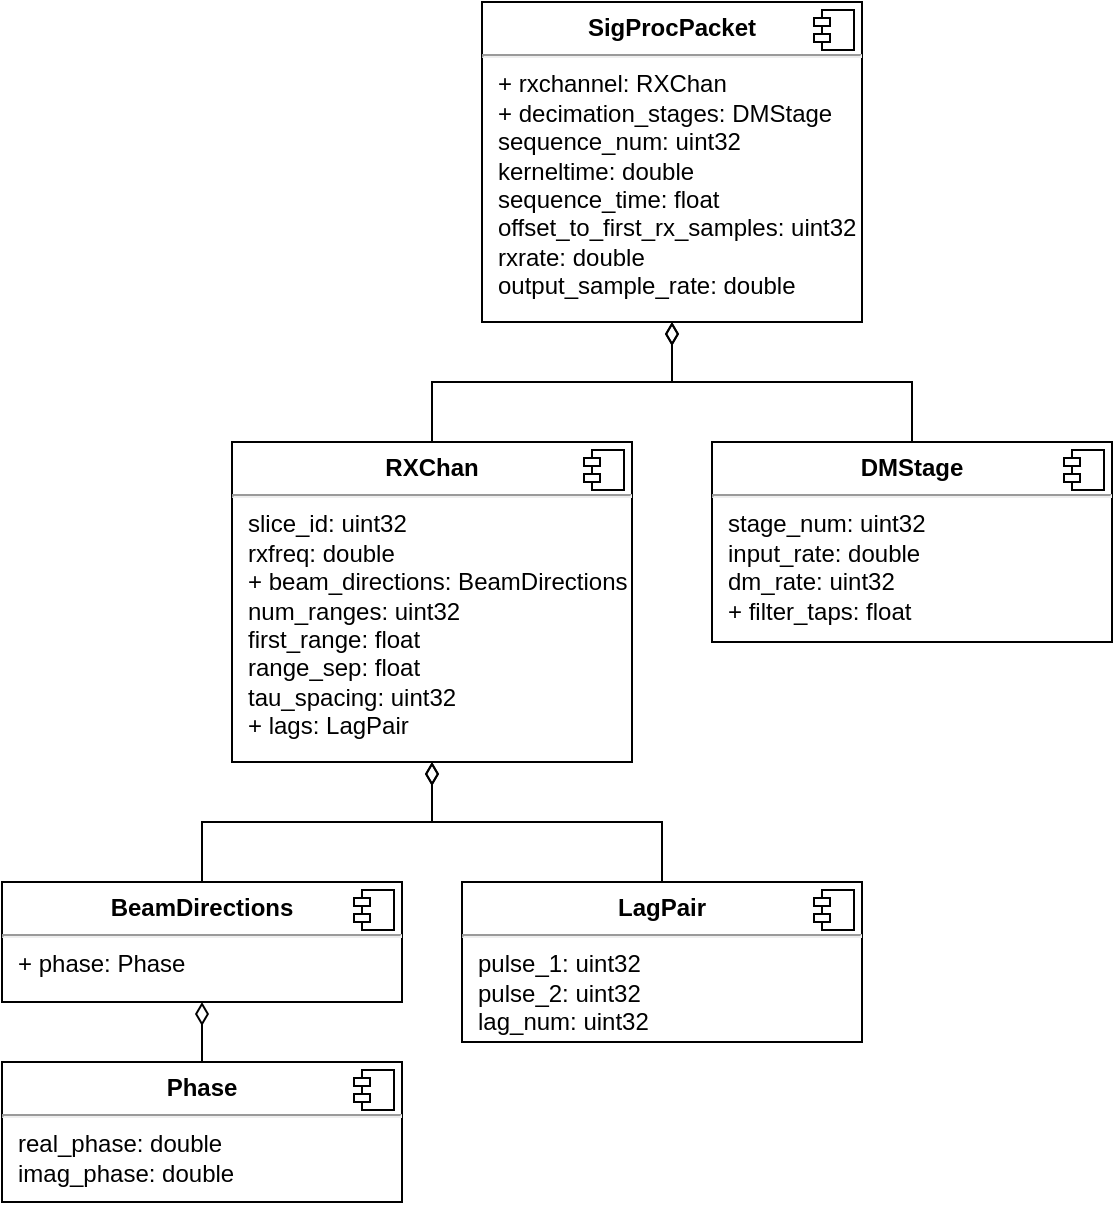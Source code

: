 <mxfile version="16.2.2" type="device"><diagram id="xJuR3-LAquyoB9kGGVBc" name="Page-1"><mxGraphModel dx="782" dy="1127" grid="1" gridSize="10" guides="1" tooltips="1" connect="1" arrows="1" fold="1" page="1" pageScale="1" pageWidth="850" pageHeight="1100" math="0" shadow="0"><root><mxCell id="0"/><mxCell id="1" parent="0"/><mxCell id="-1KWD9HYowGTwjrJqklj-1" value="&lt;p style=&quot;margin: 0px ; margin-top: 6px ; text-align: center&quot;&gt;&lt;b&gt;SigProcPacket&lt;/b&gt;&lt;br&gt;&lt;/p&gt;&lt;hr&gt;&lt;p style=&quot;margin: 0px ; margin-left: 8px&quot;&gt;+ rxchannel: RXChan&lt;/p&gt;&lt;p style=&quot;margin: 0px ; margin-left: 8px&quot;&gt;+ decimation_stages: DMStage&lt;/p&gt;&lt;p style=&quot;margin: 0px ; margin-left: 8px&quot;&gt;sequence_num: uint32&lt;/p&gt;&lt;p style=&quot;margin: 0px ; margin-left: 8px&quot;&gt;kerneltime: double&lt;/p&gt;&lt;p style=&quot;margin: 0px ; margin-left: 8px&quot;&gt;sequence_time: float&lt;/p&gt;&lt;p style=&quot;margin: 0px ; margin-left: 8px&quot;&gt;offset_to_first_rx_samples: uint32&lt;/p&gt;&lt;p style=&quot;margin: 0px ; margin-left: 8px&quot;&gt;rxrate: double&lt;/p&gt;&lt;p style=&quot;margin: 0px ; margin-left: 8px&quot;&gt;output_sample_rate: double&lt;br&gt;&lt;/p&gt;" style="align=left;overflow=fill;html=1;dropTarget=0;" vertex="1" parent="1"><mxGeometry x="435" y="510" width="190" height="160" as="geometry"/></mxCell><mxCell id="-1KWD9HYowGTwjrJqklj-2" value="" style="shape=component;jettyWidth=8;jettyHeight=4;" vertex="1" parent="-1KWD9HYowGTwjrJqklj-1"><mxGeometry x="1" width="20" height="20" relative="1" as="geometry"><mxPoint x="-24" y="4" as="offset"/></mxGeometry></mxCell><mxCell id="-1KWD9HYowGTwjrJqklj-17" style="edgeStyle=orthogonalEdgeStyle;rounded=0;orthogonalLoop=1;jettySize=auto;html=1;exitX=0.5;exitY=0;exitDx=0;exitDy=0;entryX=0.5;entryY=1;entryDx=0;entryDy=0;endArrow=diamondThin;endFill=0;endSize=9;" edge="1" parent="1" source="-1KWD9HYowGTwjrJqklj-3" target="-1KWD9HYowGTwjrJqklj-1"><mxGeometry relative="1" as="geometry"/></mxCell><mxCell id="-1KWD9HYowGTwjrJqklj-3" value="&lt;p style=&quot;margin: 0px ; margin-top: 6px ; text-align: center&quot;&gt;&lt;b&gt;RXChan&lt;/b&gt;&lt;br&gt;&lt;/p&gt;&lt;hr&gt;&lt;p style=&quot;margin: 0px ; margin-left: 8px&quot;&gt;slice_id: uint32&lt;/p&gt;&lt;p style=&quot;margin: 0px ; margin-left: 8px&quot;&gt;rxfreq: double&lt;/p&gt;&lt;p style=&quot;margin: 0px ; margin-left: 8px&quot;&gt;+ beam_directions: BeamDirections&lt;/p&gt;&lt;p style=&quot;margin: 0px ; margin-left: 8px&quot;&gt;num_ranges: uint32&lt;/p&gt;&lt;p style=&quot;margin: 0px ; margin-left: 8px&quot;&gt;first_range: float&lt;/p&gt;&lt;p style=&quot;margin: 0px ; margin-left: 8px&quot;&gt;range_sep: float&lt;/p&gt;&lt;p style=&quot;margin: 0px ; margin-left: 8px&quot;&gt;tau_spacing: uint32&lt;/p&gt;&lt;p style=&quot;margin: 0px ; margin-left: 8px&quot;&gt;+ lags: LagPair&lt;br&gt;&lt;/p&gt;" style="align=left;overflow=fill;html=1;dropTarget=0;" vertex="1" parent="1"><mxGeometry x="310" y="730" width="200" height="160" as="geometry"/></mxCell><mxCell id="-1KWD9HYowGTwjrJqklj-4" value="" style="shape=component;jettyWidth=8;jettyHeight=4;" vertex="1" parent="-1KWD9HYowGTwjrJqklj-3"><mxGeometry x="1" width="20" height="20" relative="1" as="geometry"><mxPoint x="-24" y="4" as="offset"/></mxGeometry></mxCell><mxCell id="-1KWD9HYowGTwjrJqklj-10" style="edgeStyle=orthogonalEdgeStyle;rounded=0;orthogonalLoop=1;jettySize=auto;html=1;exitX=0.5;exitY=0;exitDx=0;exitDy=0;entryX=0.5;entryY=1;entryDx=0;entryDy=0;endArrow=diamondThin;endFill=0;endSize=9;" edge="1" parent="1" source="-1KWD9HYowGTwjrJqklj-5" target="-1KWD9HYowGTwjrJqklj-3"><mxGeometry relative="1" as="geometry"/></mxCell><mxCell id="-1KWD9HYowGTwjrJqklj-5" value="&lt;p style=&quot;margin: 0px ; margin-top: 6px ; text-align: center&quot;&gt;&lt;b&gt;BeamDirections&lt;/b&gt;&lt;br&gt;&lt;/p&gt;&lt;hr&gt;&lt;p style=&quot;margin: 0px ; margin-left: 8px&quot;&gt;+ phase: Phase&lt;br&gt;&lt;/p&gt;" style="align=left;overflow=fill;html=1;dropTarget=0;" vertex="1" parent="1"><mxGeometry x="195" y="950" width="200" height="60" as="geometry"/></mxCell><mxCell id="-1KWD9HYowGTwjrJqklj-6" value="" style="shape=component;jettyWidth=8;jettyHeight=4;" vertex="1" parent="-1KWD9HYowGTwjrJqklj-5"><mxGeometry x="1" width="20" height="20" relative="1" as="geometry"><mxPoint x="-24" y="4" as="offset"/></mxGeometry></mxCell><mxCell id="-1KWD9HYowGTwjrJqklj-9" style="edgeStyle=orthogonalEdgeStyle;rounded=0;orthogonalLoop=1;jettySize=auto;html=1;exitX=0.5;exitY=0;exitDx=0;exitDy=0;entryX=0.5;entryY=1;entryDx=0;entryDy=0;endSize=9;endArrow=diamondThin;endFill=0;" edge="1" parent="1" source="-1KWD9HYowGTwjrJqklj-7" target="-1KWD9HYowGTwjrJqklj-5"><mxGeometry relative="1" as="geometry"/></mxCell><mxCell id="-1KWD9HYowGTwjrJqklj-7" value="&lt;p style=&quot;margin: 0px ; margin-top: 6px ; text-align: center&quot;&gt;&lt;b&gt;Phase&lt;/b&gt;&lt;br&gt;&lt;/p&gt;&lt;hr&gt;&lt;p style=&quot;margin: 0px ; margin-left: 8px&quot;&gt;real_phase: double&lt;/p&gt;&lt;p style=&quot;margin: 0px ; margin-left: 8px&quot;&gt;imag_phase: double&lt;/p&gt;" style="align=left;overflow=fill;html=1;dropTarget=0;" vertex="1" parent="1"><mxGeometry x="195" y="1040" width="200" height="70" as="geometry"/></mxCell><mxCell id="-1KWD9HYowGTwjrJqklj-8" value="" style="shape=component;jettyWidth=8;jettyHeight=4;" vertex="1" parent="-1KWD9HYowGTwjrJqklj-7"><mxGeometry x="1" width="20" height="20" relative="1" as="geometry"><mxPoint x="-24" y="4" as="offset"/></mxGeometry></mxCell><mxCell id="-1KWD9HYowGTwjrJqklj-13" style="edgeStyle=orthogonalEdgeStyle;rounded=0;orthogonalLoop=1;jettySize=auto;html=1;exitX=0.5;exitY=0;exitDx=0;exitDy=0;entryX=0.5;entryY=1;entryDx=0;entryDy=0;endArrow=diamondThin;endFill=0;endSize=9;" edge="1" parent="1" source="-1KWD9HYowGTwjrJqklj-11" target="-1KWD9HYowGTwjrJqklj-3"><mxGeometry relative="1" as="geometry"/></mxCell><mxCell id="-1KWD9HYowGTwjrJqklj-11" value="&lt;p style=&quot;margin: 0px ; margin-top: 6px ; text-align: center&quot;&gt;&lt;b&gt;LagPair&lt;/b&gt;&lt;br&gt;&lt;/p&gt;&lt;hr&gt;&lt;p style=&quot;margin: 0px ; margin-left: 8px&quot;&gt;pulse_1: uint32&lt;/p&gt;&lt;p style=&quot;margin: 0px ; margin-left: 8px&quot;&gt;pulse_2: uint32&lt;/p&gt;&lt;p style=&quot;margin: 0px ; margin-left: 8px&quot;&gt;lag_num: uint32&lt;br&gt;&lt;/p&gt;" style="align=left;overflow=fill;html=1;dropTarget=0;" vertex="1" parent="1"><mxGeometry x="425" y="950" width="200" height="80" as="geometry"/></mxCell><mxCell id="-1KWD9HYowGTwjrJqklj-12" value="" style="shape=component;jettyWidth=8;jettyHeight=4;" vertex="1" parent="-1KWD9HYowGTwjrJqklj-11"><mxGeometry x="1" width="20" height="20" relative="1" as="geometry"><mxPoint x="-24" y="4" as="offset"/></mxGeometry></mxCell><mxCell id="-1KWD9HYowGTwjrJqklj-16" style="edgeStyle=orthogonalEdgeStyle;rounded=0;orthogonalLoop=1;jettySize=auto;html=1;exitX=0.5;exitY=0;exitDx=0;exitDy=0;entryX=0.5;entryY=1;entryDx=0;entryDy=0;endArrow=diamondThin;endFill=0;endSize=9;" edge="1" parent="1" source="-1KWD9HYowGTwjrJqklj-14" target="-1KWD9HYowGTwjrJqklj-1"><mxGeometry relative="1" as="geometry"/></mxCell><mxCell id="-1KWD9HYowGTwjrJqklj-14" value="&lt;p style=&quot;margin: 0px ; margin-top: 6px ; text-align: center&quot;&gt;&lt;b&gt;DMStage&lt;/b&gt;&lt;br&gt;&lt;/p&gt;&lt;hr&gt;&lt;p style=&quot;margin: 0px ; margin-left: 8px&quot;&gt;stage_num: uint32&lt;/p&gt;&lt;p style=&quot;margin: 0px ; margin-left: 8px&quot;&gt;input_rate: double&lt;/p&gt;&lt;p style=&quot;margin: 0px ; margin-left: 8px&quot;&gt;dm_rate: uint32&lt;/p&gt;&lt;p style=&quot;margin: 0px ; margin-left: 8px&quot;&gt;+ filter_taps: float&lt;br&gt;&lt;/p&gt;" style="align=left;overflow=fill;html=1;dropTarget=0;" vertex="1" parent="1"><mxGeometry x="550" y="730" width="200" height="100" as="geometry"/></mxCell><mxCell id="-1KWD9HYowGTwjrJqklj-15" value="" style="shape=component;jettyWidth=8;jettyHeight=4;" vertex="1" parent="-1KWD9HYowGTwjrJqklj-14"><mxGeometry x="1" width="20" height="20" relative="1" as="geometry"><mxPoint x="-24" y="4" as="offset"/></mxGeometry></mxCell></root></mxGraphModel></diagram></mxfile>
